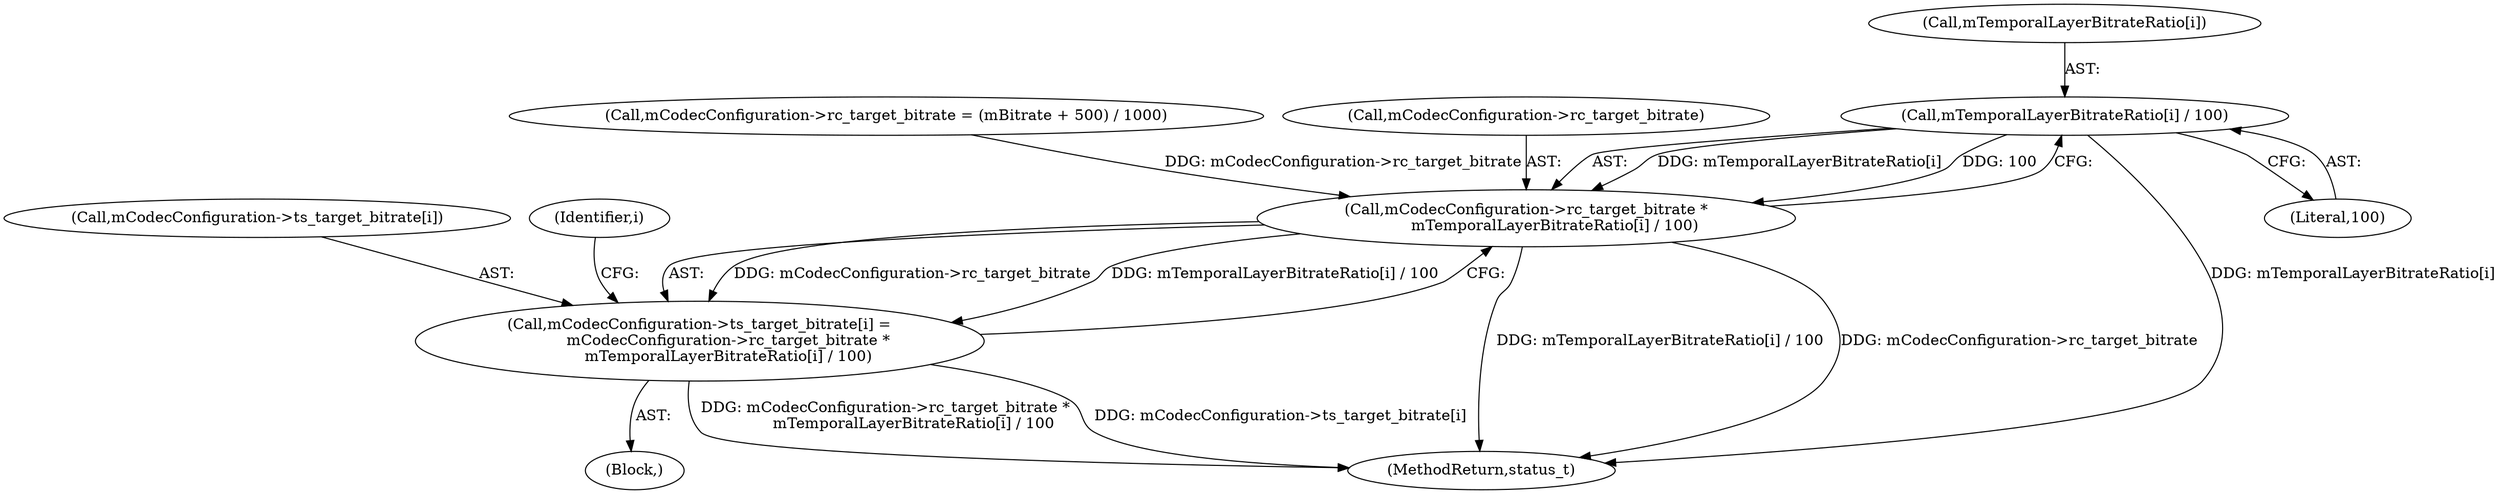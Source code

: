 digraph "0_Android_50270d98e26fa18b20ca88216c3526667b724ba7_0@array" {
"1000554" [label="(Call,mTemporalLayerBitrateRatio[i] / 100)"];
"1000550" [label="(Call,mCodecConfiguration->rc_target_bitrate *\n            mTemporalLayerBitrateRatio[i] / 100)"];
"1000544" [label="(Call,mCodecConfiguration->ts_target_bitrate[i] =\n            mCodecConfiguration->rc_target_bitrate *\n            mTemporalLayerBitrateRatio[i] / 100)"];
"1000745" [label="(MethodReturn,status_t)"];
"1000550" [label="(Call,mCodecConfiguration->rc_target_bitrate *\n            mTemporalLayerBitrateRatio[i] / 100)"];
"1000558" [label="(Literal,100)"];
"1000555" [label="(Call,mTemporalLayerBitrateRatio[i])"];
"1000544" [label="(Call,mCodecConfiguration->ts_target_bitrate[i] =\n            mCodecConfiguration->rc_target_bitrate *\n            mTemporalLayerBitrateRatio[i] / 100)"];
"1000545" [label="(Call,mCodecConfiguration->ts_target_bitrate[i])"];
"1000212" [label="(Call,mCodecConfiguration->rc_target_bitrate = (mBitrate + 500) / 1000)"];
"1000551" [label="(Call,mCodecConfiguration->rc_target_bitrate)"];
"1000542" [label="(Identifier,i)"];
"1000543" [label="(Block,)"];
"1000554" [label="(Call,mTemporalLayerBitrateRatio[i] / 100)"];
"1000554" -> "1000550"  [label="AST: "];
"1000554" -> "1000558"  [label="CFG: "];
"1000555" -> "1000554"  [label="AST: "];
"1000558" -> "1000554"  [label="AST: "];
"1000550" -> "1000554"  [label="CFG: "];
"1000554" -> "1000745"  [label="DDG: mTemporalLayerBitrateRatio[i]"];
"1000554" -> "1000550"  [label="DDG: mTemporalLayerBitrateRatio[i]"];
"1000554" -> "1000550"  [label="DDG: 100"];
"1000550" -> "1000544"  [label="AST: "];
"1000551" -> "1000550"  [label="AST: "];
"1000544" -> "1000550"  [label="CFG: "];
"1000550" -> "1000745"  [label="DDG: mTemporalLayerBitrateRatio[i] / 100"];
"1000550" -> "1000745"  [label="DDG: mCodecConfiguration->rc_target_bitrate"];
"1000550" -> "1000544"  [label="DDG: mCodecConfiguration->rc_target_bitrate"];
"1000550" -> "1000544"  [label="DDG: mTemporalLayerBitrateRatio[i] / 100"];
"1000212" -> "1000550"  [label="DDG: mCodecConfiguration->rc_target_bitrate"];
"1000544" -> "1000543"  [label="AST: "];
"1000545" -> "1000544"  [label="AST: "];
"1000542" -> "1000544"  [label="CFG: "];
"1000544" -> "1000745"  [label="DDG: mCodecConfiguration->rc_target_bitrate *\n            mTemporalLayerBitrateRatio[i] / 100"];
"1000544" -> "1000745"  [label="DDG: mCodecConfiguration->ts_target_bitrate[i]"];
}
